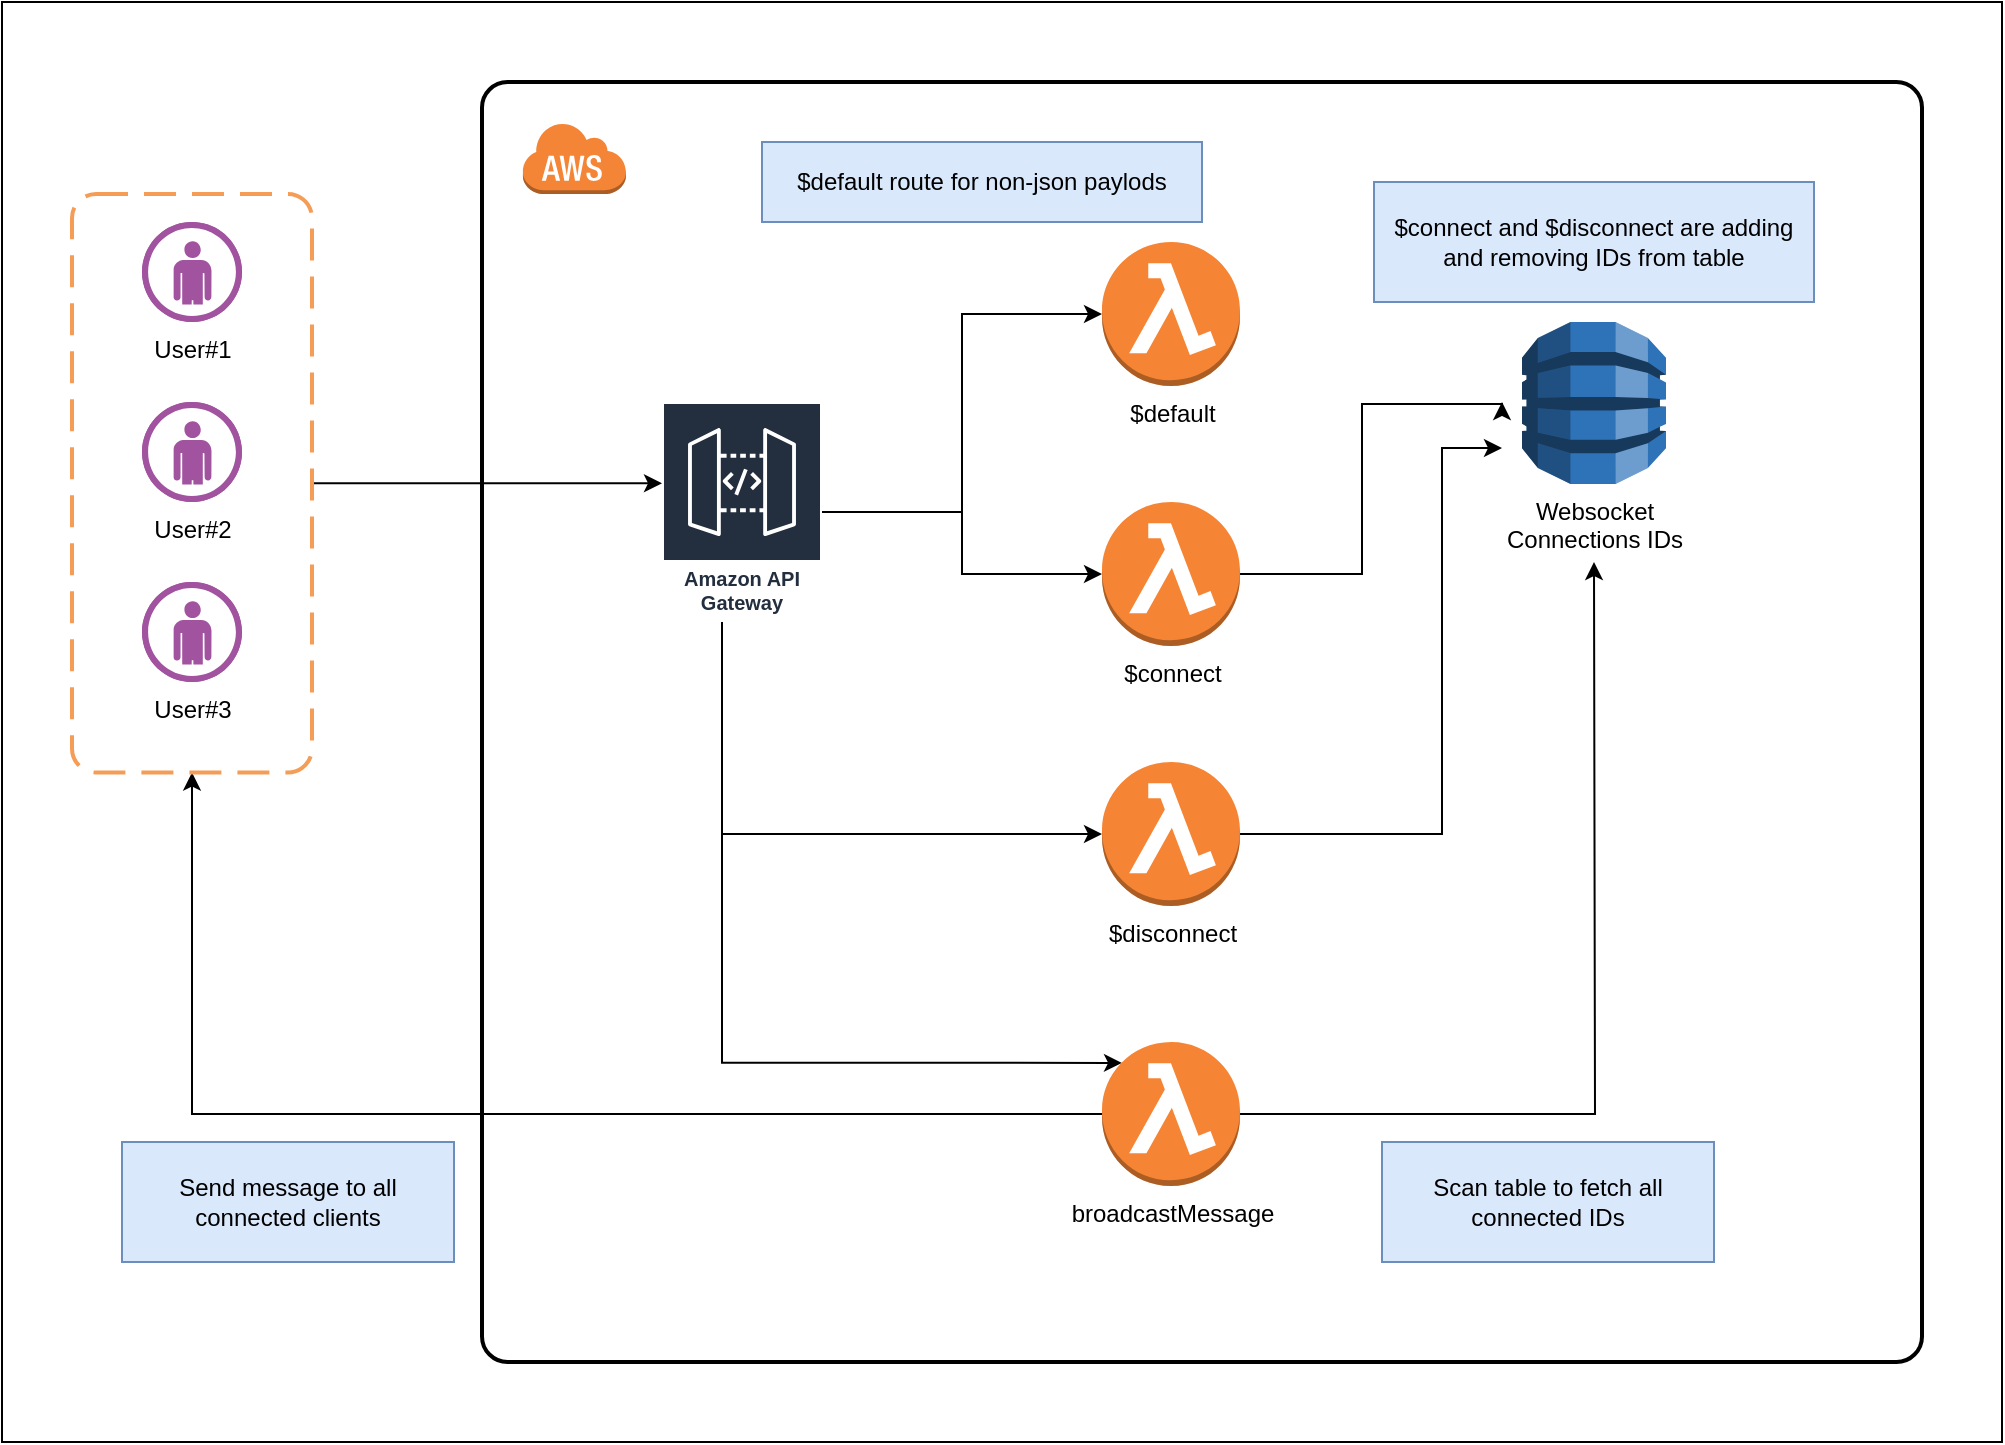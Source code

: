 <mxfile version="20.8.10" type="device"><diagram name="Page-1" id="CBuyQwmr76JkUkx-H10F"><mxGraphModel dx="2591" dy="1631" grid="1" gridSize="10" guides="1" tooltips="1" connect="1" arrows="1" fold="1" page="1" pageScale="1" pageWidth="827" pageHeight="1169" math="0" shadow="0"><root><mxCell id="0"/><mxCell id="1" parent="0"/><mxCell id="DAccaC2X2aSH6I3DTrDy-31" value="" style="rounded=0;whiteSpace=wrap;html=1;" vertex="1" parent="1"><mxGeometry x="-40" y="160" width="1000" height="720" as="geometry"/></mxCell><mxCell id="DAccaC2X2aSH6I3DTrDy-1" value="" style="rounded=1;arcSize=2;dashed=0;fillColor=none;gradientColor=none;strokeWidth=2;" vertex="1" parent="1"><mxGeometry x="200" y="200" width="720" height="640" as="geometry"/></mxCell><mxCell id="DAccaC2X2aSH6I3DTrDy-2" value="" style="dashed=0;html=1;shape=mxgraph.aws3.cloud;fillColor=#F58536;gradientColor=none;dashed=0;" vertex="1" parent="1"><mxGeometry x="220" y="220" width="52" height="36" as="geometry"/></mxCell><mxCell id="DAccaC2X2aSH6I3DTrDy-12" style="edgeStyle=orthogonalEdgeStyle;rounded=0;orthogonalLoop=1;jettySize=auto;html=1;entryX=0;entryY=0.5;entryDx=0;entryDy=0;entryPerimeter=0;" edge="1" parent="1" source="DAccaC2X2aSH6I3DTrDy-3" target="DAccaC2X2aSH6I3DTrDy-4"><mxGeometry relative="1" as="geometry"/></mxCell><mxCell id="DAccaC2X2aSH6I3DTrDy-13" style="edgeStyle=orthogonalEdgeStyle;rounded=0;orthogonalLoop=1;jettySize=auto;html=1;entryX=0;entryY=0.5;entryDx=0;entryDy=0;entryPerimeter=0;" edge="1" parent="1" source="DAccaC2X2aSH6I3DTrDy-3" target="DAccaC2X2aSH6I3DTrDy-5"><mxGeometry relative="1" as="geometry"><Array as="points"/></mxGeometry></mxCell><mxCell id="DAccaC2X2aSH6I3DTrDy-14" style="edgeStyle=orthogonalEdgeStyle;rounded=0;orthogonalLoop=1;jettySize=auto;html=1;entryX=0;entryY=0.5;entryDx=0;entryDy=0;entryPerimeter=0;" edge="1" parent="1" source="DAccaC2X2aSH6I3DTrDy-3" target="DAccaC2X2aSH6I3DTrDy-6"><mxGeometry relative="1" as="geometry"><Array as="points"><mxPoint x="320" y="576"/></Array></mxGeometry></mxCell><mxCell id="DAccaC2X2aSH6I3DTrDy-15" style="edgeStyle=orthogonalEdgeStyle;rounded=0;orthogonalLoop=1;jettySize=auto;html=1;entryX=0.145;entryY=0.145;entryDx=0;entryDy=0;entryPerimeter=0;" edge="1" parent="1" source="DAccaC2X2aSH6I3DTrDy-3" target="DAccaC2X2aSH6I3DTrDy-7"><mxGeometry relative="1" as="geometry"><Array as="points"><mxPoint x="320" y="690"/></Array></mxGeometry></mxCell><mxCell id="DAccaC2X2aSH6I3DTrDy-3" value="Amazon API Gateway" style="sketch=0;outlineConnect=0;fontColor=#232F3E;gradientColor=none;strokeColor=#ffffff;fillColor=#232F3E;dashed=0;verticalLabelPosition=middle;verticalAlign=bottom;align=center;html=1;whiteSpace=wrap;fontSize=10;fontStyle=1;spacing=3;shape=mxgraph.aws4.productIcon;prIcon=mxgraph.aws4.api_gateway;" vertex="1" parent="1"><mxGeometry x="290" y="360" width="80" height="110" as="geometry"/></mxCell><mxCell id="DAccaC2X2aSH6I3DTrDy-4" value="$default" style="outlineConnect=0;dashed=0;verticalLabelPosition=bottom;verticalAlign=top;align=center;html=1;shape=mxgraph.aws3.lambda_function;fillColor=#F58534;gradientColor=none;" vertex="1" parent="1"><mxGeometry x="510" y="280" width="69" height="72" as="geometry"/></mxCell><mxCell id="DAccaC2X2aSH6I3DTrDy-9" style="edgeStyle=orthogonalEdgeStyle;rounded=0;orthogonalLoop=1;jettySize=auto;html=1;" edge="1" parent="1" source="DAccaC2X2aSH6I3DTrDy-5"><mxGeometry relative="1" as="geometry"><mxPoint x="710" y="360" as="targetPoint"/><Array as="points"><mxPoint x="640" y="446"/><mxPoint x="640" y="361"/></Array></mxGeometry></mxCell><mxCell id="DAccaC2X2aSH6I3DTrDy-5" value="$connect" style="outlineConnect=0;dashed=0;verticalLabelPosition=bottom;verticalAlign=top;align=center;html=1;shape=mxgraph.aws3.lambda_function;fillColor=#F58534;gradientColor=none;" vertex="1" parent="1"><mxGeometry x="510" y="410" width="69" height="72" as="geometry"/></mxCell><mxCell id="DAccaC2X2aSH6I3DTrDy-10" style="edgeStyle=orthogonalEdgeStyle;rounded=0;orthogonalLoop=1;jettySize=auto;html=1;" edge="1" parent="1" source="DAccaC2X2aSH6I3DTrDy-6"><mxGeometry relative="1" as="geometry"><mxPoint x="710" y="383" as="targetPoint"/><Array as="points"><mxPoint x="680" y="576"/><mxPoint x="680" y="383"/></Array></mxGeometry></mxCell><mxCell id="DAccaC2X2aSH6I3DTrDy-6" value="$disconnect" style="outlineConnect=0;dashed=0;verticalLabelPosition=bottom;verticalAlign=top;align=center;html=1;shape=mxgraph.aws3.lambda_function;fillColor=#F58534;gradientColor=none;" vertex="1" parent="1"><mxGeometry x="510" y="540" width="69" height="72" as="geometry"/></mxCell><mxCell id="DAccaC2X2aSH6I3DTrDy-11" style="edgeStyle=orthogonalEdgeStyle;rounded=0;orthogonalLoop=1;jettySize=auto;html=1;" edge="1" parent="1" source="DAccaC2X2aSH6I3DTrDy-7"><mxGeometry relative="1" as="geometry"><mxPoint x="756" y="440" as="targetPoint"/></mxGeometry></mxCell><mxCell id="DAccaC2X2aSH6I3DTrDy-22" style="edgeStyle=orthogonalEdgeStyle;rounded=0;orthogonalLoop=1;jettySize=auto;html=1;entryX=0.5;entryY=1;entryDx=0;entryDy=0;" edge="1" parent="1" source="DAccaC2X2aSH6I3DTrDy-7" target="DAccaC2X2aSH6I3DTrDy-24"><mxGeometry relative="1" as="geometry"><mxPoint x="60" y="560" as="targetPoint"/></mxGeometry></mxCell><mxCell id="DAccaC2X2aSH6I3DTrDy-7" value="broadcastMessage" style="outlineConnect=0;dashed=0;verticalLabelPosition=bottom;verticalAlign=top;align=center;html=1;shape=mxgraph.aws3.lambda_function;fillColor=#F58534;gradientColor=none;" vertex="1" parent="1"><mxGeometry x="510" y="680" width="69" height="72" as="geometry"/></mxCell><mxCell id="DAccaC2X2aSH6I3DTrDy-8" value="Websocket&lt;br&gt;Connections IDs" style="outlineConnect=0;dashed=0;verticalLabelPosition=bottom;verticalAlign=top;align=center;html=1;shape=mxgraph.aws3.dynamo_db;fillColor=#2E73B8;gradientColor=none;" vertex="1" parent="1"><mxGeometry x="720" y="320" width="72" height="81" as="geometry"/></mxCell><mxCell id="DAccaC2X2aSH6I3DTrDy-16" value="User#1" style="verticalLabelPosition=bottom;sketch=0;html=1;fillColor=#A153A0;strokeColor=#ffffff;verticalAlign=top;align=center;points=[[0,0.5,0],[0.125,0.25,0],[0.25,0,0],[0.5,0,0],[0.75,0,0],[0.875,0.25,0],[1,0.5,0],[0.875,0.75,0],[0.75,1,0],[0.5,1,0],[0.125,0.75,0]];pointerEvents=1;shape=mxgraph.cisco_safe.compositeIcon;bgIcon=ellipse;resIcon=mxgraph.cisco_safe.design.user;" vertex="1" parent="1"><mxGeometry x="30" y="270" width="50" height="50" as="geometry"/></mxCell><mxCell id="DAccaC2X2aSH6I3DTrDy-17" value="User#2" style="verticalLabelPosition=bottom;sketch=0;html=1;fillColor=#A153A0;strokeColor=#ffffff;verticalAlign=top;align=center;points=[[0,0.5,0],[0.125,0.25,0],[0.25,0,0],[0.5,0,0],[0.75,0,0],[0.875,0.25,0],[1,0.5,0],[0.875,0.75,0],[0.75,1,0],[0.5,1,0],[0.125,0.75,0]];pointerEvents=1;shape=mxgraph.cisco_safe.compositeIcon;bgIcon=ellipse;resIcon=mxgraph.cisco_safe.design.user;" vertex="1" parent="1"><mxGeometry x="30" y="360" width="50" height="50" as="geometry"/></mxCell><mxCell id="DAccaC2X2aSH6I3DTrDy-18" value="User#3" style="verticalLabelPosition=bottom;sketch=0;html=1;fillColor=#A153A0;strokeColor=#ffffff;verticalAlign=top;align=center;points=[[0,0.5,0],[0.125,0.25,0],[0.25,0,0],[0.5,0,0],[0.75,0,0],[0.875,0.25,0],[1,0.5,0],[0.875,0.75,0],[0.75,1,0],[0.5,1,0],[0.125,0.75,0]];pointerEvents=1;shape=mxgraph.cisco_safe.compositeIcon;bgIcon=ellipse;resIcon=mxgraph.cisco_safe.design.user;" vertex="1" parent="1"><mxGeometry x="30" y="450" width="50" height="50" as="geometry"/></mxCell><mxCell id="DAccaC2X2aSH6I3DTrDy-26" style="edgeStyle=orthogonalEdgeStyle;rounded=0;orthogonalLoop=1;jettySize=auto;html=1;" edge="1" parent="1" source="DAccaC2X2aSH6I3DTrDy-24" target="DAccaC2X2aSH6I3DTrDy-3"><mxGeometry relative="1" as="geometry"><Array as="points"><mxPoint x="240" y="400"/><mxPoint x="240" y="400"/></Array></mxGeometry></mxCell><mxCell id="DAccaC2X2aSH6I3DTrDy-24" value="" style="rounded=1;arcSize=10;dashed=1;strokeColor=#F59D56;fillColor=none;gradientColor=none;dashPattern=8 4;strokeWidth=2;" vertex="1" parent="1"><mxGeometry x="-5" y="256" width="120" height="289.25" as="geometry"/></mxCell><mxCell id="DAccaC2X2aSH6I3DTrDy-27" value="Send message to all connected clients" style="rounded=0;whiteSpace=wrap;html=1;fillColor=#dae8fc;strokeColor=#6c8ebf;" vertex="1" parent="1"><mxGeometry x="20" y="730" width="166" height="60" as="geometry"/></mxCell><mxCell id="DAccaC2X2aSH6I3DTrDy-28" value="Scan table to fetch all connected IDs" style="rounded=0;whiteSpace=wrap;html=1;fillColor=#dae8fc;strokeColor=#6c8ebf;" vertex="1" parent="1"><mxGeometry x="650" y="730" width="166" height="60" as="geometry"/></mxCell><mxCell id="DAccaC2X2aSH6I3DTrDy-29" value="$connect and $disconnect are adding and removing IDs from table" style="rounded=0;whiteSpace=wrap;html=1;fillColor=#dae8fc;strokeColor=#6c8ebf;" vertex="1" parent="1"><mxGeometry x="646" y="250" width="220" height="60" as="geometry"/></mxCell><mxCell id="DAccaC2X2aSH6I3DTrDy-30" value="$default route for non-json paylods" style="rounded=0;whiteSpace=wrap;html=1;fillColor=#dae8fc;strokeColor=#6c8ebf;" vertex="1" parent="1"><mxGeometry x="340" y="230" width="220" height="40" as="geometry"/></mxCell></root></mxGraphModel></diagram></mxfile>